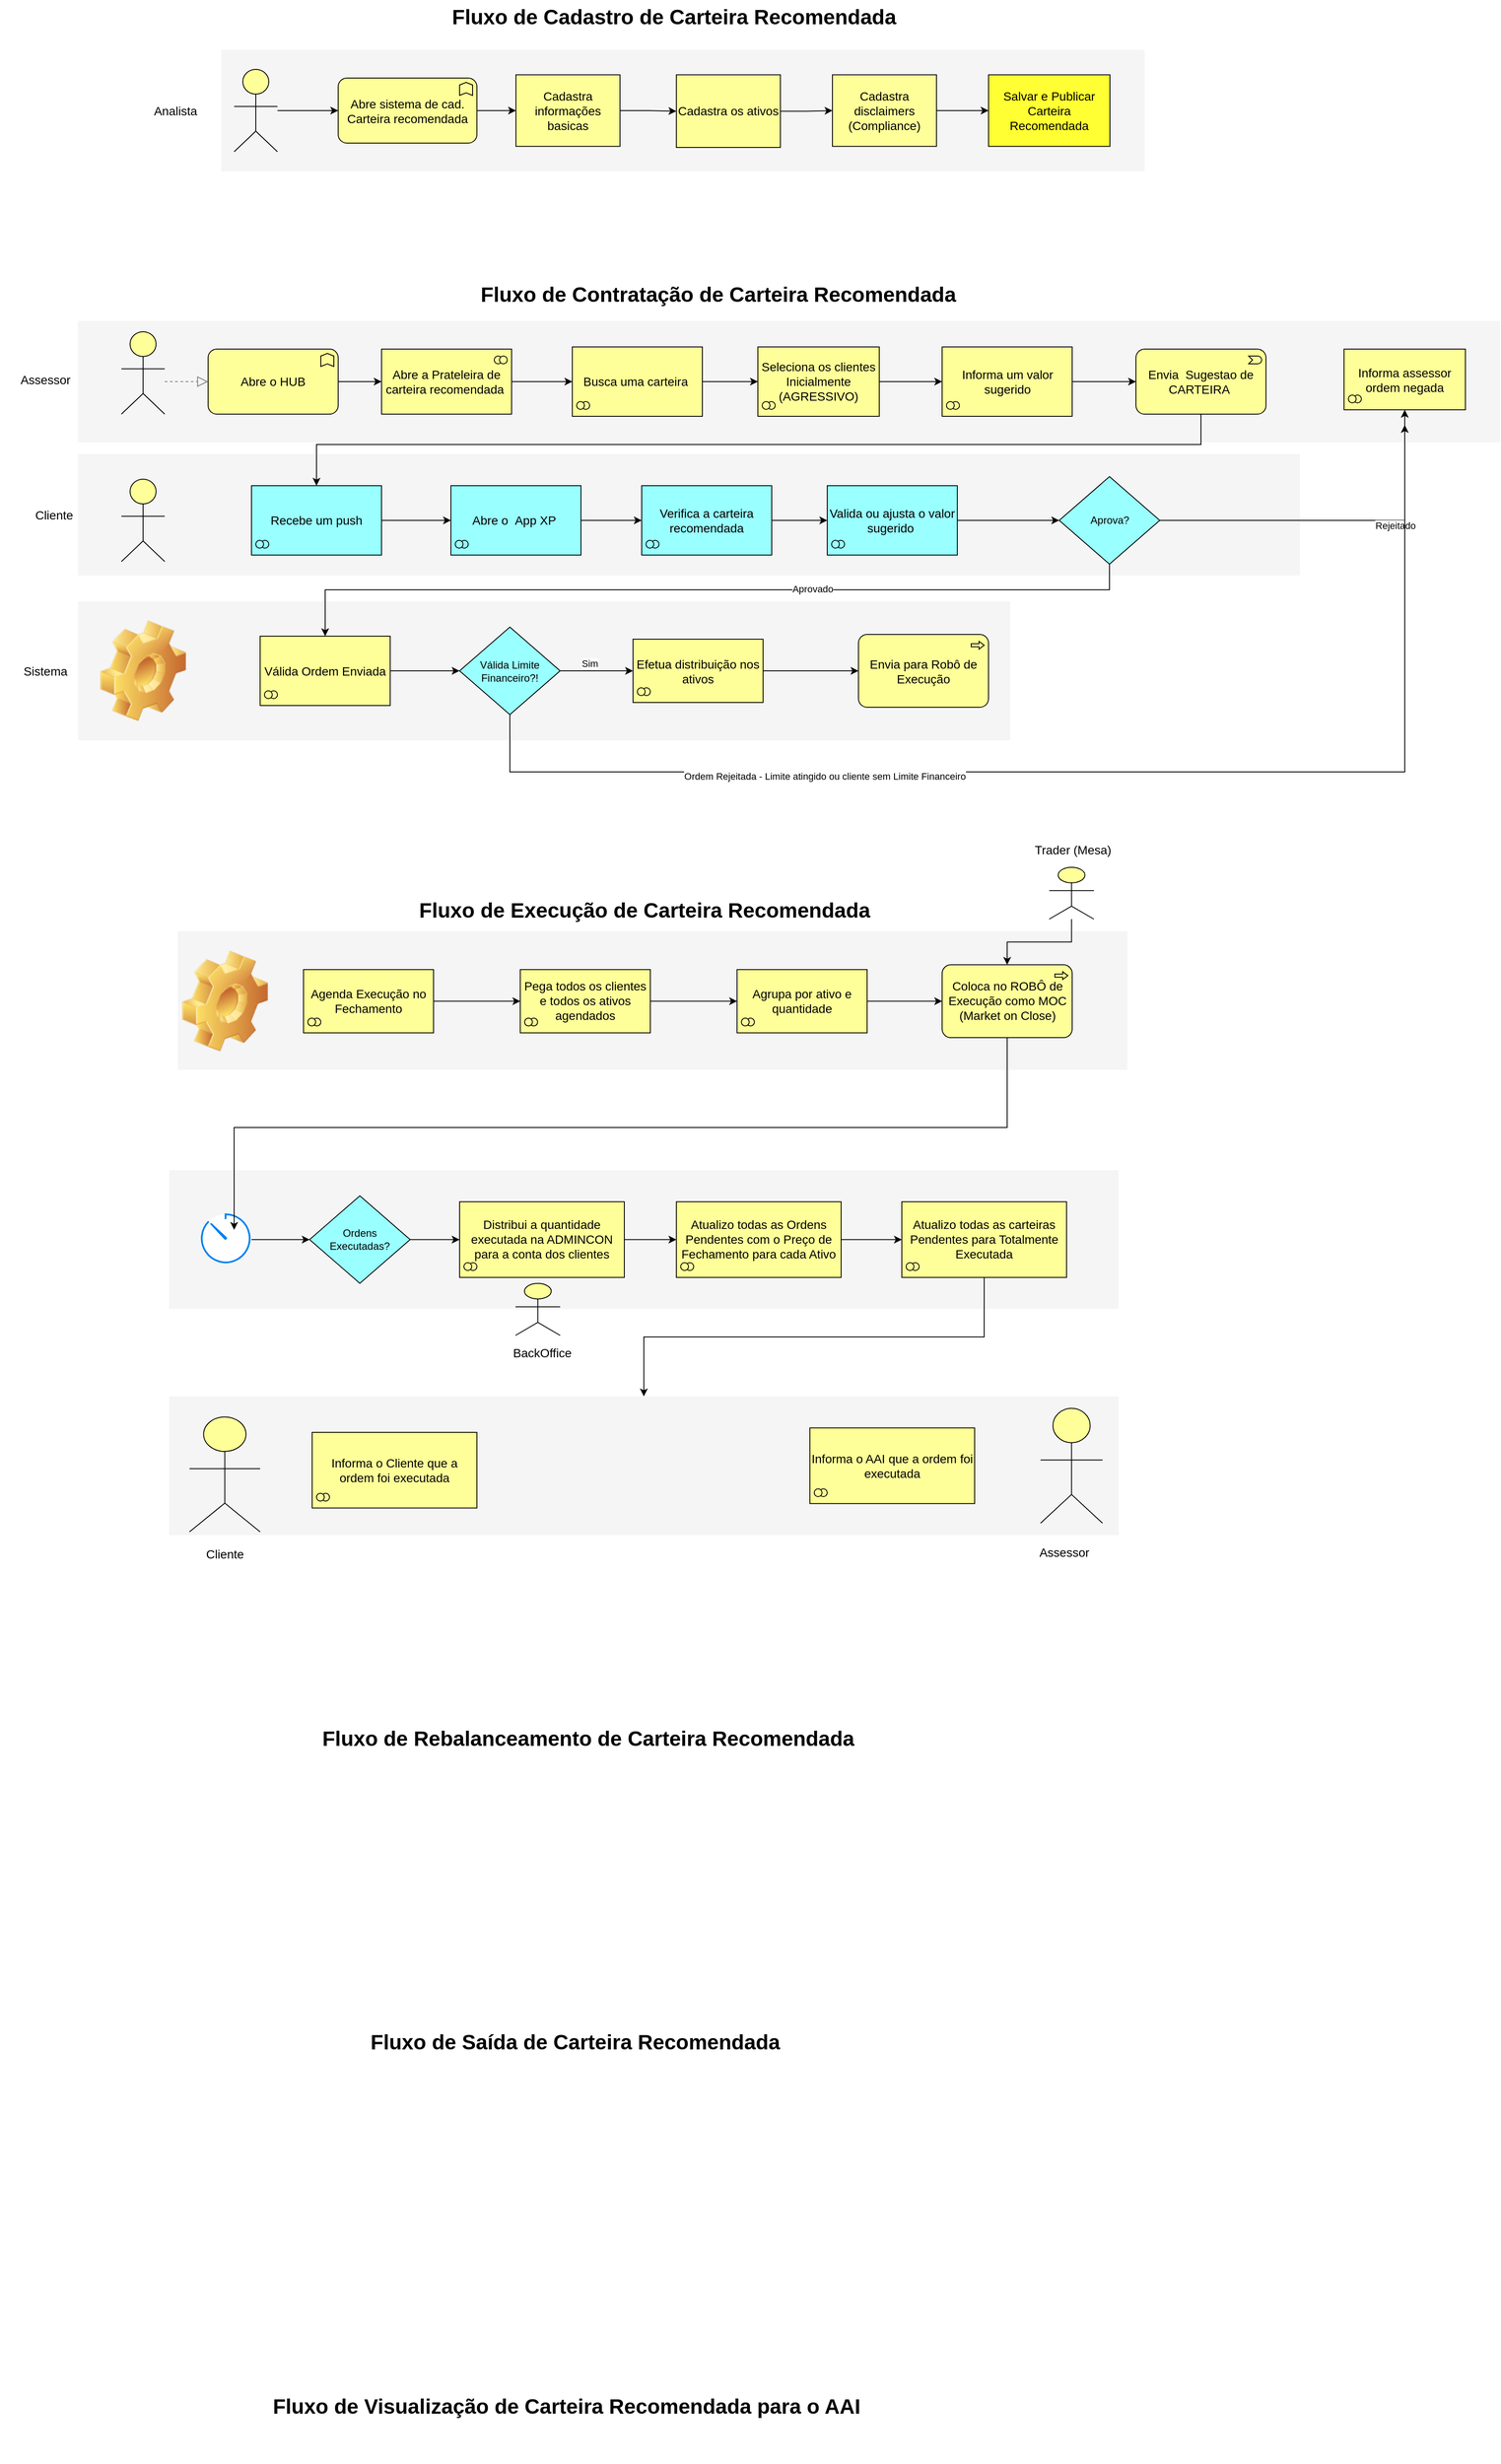 <mxfile version="14.2.6" type="github"><diagram id="6I0OCvxSQrVGMHxT2VVA" name="Page-1"><mxGraphModel dx="3066" dy="1460" grid="1" gridSize="10" guides="1" tooltips="1" connect="1" arrows="1" fold="1" page="1" pageScale="1" pageWidth="850" pageHeight="1100" math="0" shadow="0"><root><mxCell id="0"/><mxCell id="1" parent="0"/><mxCell id="DWi4rfZ5aWdyInYI4CNx-24" value="" style="whiteSpace=wrap;html=1;strokeColor=none;strokeWidth=1;fillColor=#f5f5f5;fontSize=14;" parent="1" vertex="1"><mxGeometry x="-645" y="1579.26" width="1095" height="160" as="geometry"/></mxCell><mxCell id="C2K4gOCbSyA1D1F5Owo7-9" value="" style="whiteSpace=wrap;html=1;strokeColor=none;strokeWidth=1;fillColor=#f5f5f5;fontSize=14;" parent="1" vertex="1"><mxGeometry x="-750" y="753.5" width="1409" height="140" as="geometry"/></mxCell><mxCell id="dKdSaXE48SgPbhcamS2K-31" value="" style="whiteSpace=wrap;html=1;strokeColor=none;strokeWidth=1;fillColor=#f5f5f5;fontSize=14;" parent="1" vertex="1"><mxGeometry x="-750" y="923.5" width="1075" height="160" as="geometry"/></mxCell><mxCell id="dKdSaXE48SgPbhcamS2K-32" value="" style="whiteSpace=wrap;html=1;strokeColor=none;strokeWidth=1;fillColor=#f5f5f5;fontSize=14;" parent="1" vertex="1"><mxGeometry x="-750" y="600" width="1640" height="140" as="geometry"/></mxCell><mxCell id="C2K4gOCbSyA1D1F5Owo7-4" value="" style="edgeStyle=orthogonalEdgeStyle;rounded=0;orthogonalLoop=1;jettySize=auto;html=1;" parent="1" source="dKdSaXE48SgPbhcamS2K-54" target="dKdSaXE48SgPbhcamS2K-55" edge="1"><mxGeometry relative="1" as="geometry"/></mxCell><mxCell id="dKdSaXE48SgPbhcamS2K-54" value="Abre o HUB" style="html=1;whiteSpace=wrap;fillColor=#ffff99;shape=mxgraph.archimate3.application;appType=func;archiType=rounded;fontSize=14;" parent="1" vertex="1"><mxGeometry x="-600" y="632.5" width="150" height="75" as="geometry"/></mxCell><mxCell id="C2K4gOCbSyA1D1F5Owo7-5" style="edgeStyle=orthogonalEdgeStyle;rounded=0;orthogonalLoop=1;jettySize=auto;html=1;entryX=1;entryY=0.5;entryDx=0;entryDy=0;entryPerimeter=0;" parent="1" source="dKdSaXE48SgPbhcamS2K-55" target="C2K4gOCbSyA1D1F5Owo7-1" edge="1"><mxGeometry relative="1" as="geometry"><mxPoint x="130" y="672.5" as="targetPoint"/></mxGeometry></mxCell><mxCell id="dKdSaXE48SgPbhcamS2K-55" value="Abre a Prateleira de carteira recomendada&amp;nbsp;" style="html=1;whiteSpace=wrap;fillColor=#ffff99;shape=mxgraph.archimate3.application;appType=collab;archiType=square;fontSize=14;shadow=0;" parent="1" vertex="1"><mxGeometry x="-400" y="632.5" width="150" height="75" as="geometry"/></mxCell><mxCell id="C2K4gOCbSyA1D1F5Owo7-17" style="edgeStyle=orthogonalEdgeStyle;rounded=0;orthogonalLoop=1;jettySize=auto;html=1;entryX=0.5;entryY=1;entryDx=0;entryDy=0;entryPerimeter=0;" parent="1" source="dKdSaXE48SgPbhcamS2K-56" target="C2K4gOCbSyA1D1F5Owo7-11" edge="1"><mxGeometry relative="1" as="geometry"><Array as="points"><mxPoint x="545" y="742.5"/><mxPoint x="-475" y="742.5"/></Array></mxGeometry></mxCell><mxCell id="dKdSaXE48SgPbhcamS2K-56" value="Envia &amp;nbsp;Sugestao de CARTEIRA&amp;nbsp;" style="html=1;whiteSpace=wrap;fillColor=#ffff99;shape=mxgraph.archimate3.application;appType=event;archiType=rounded;fontSize=14;" parent="1" vertex="1"><mxGeometry x="470" y="632.5" width="150" height="75" as="geometry"/></mxCell><mxCell id="dKdSaXE48SgPbhcamS2K-57" value="Envia para Robô de Execução" style="html=1;whiteSpace=wrap;fillColor=#ffff99;shape=mxgraph.archimate3.application;appType=proc;archiType=rounded;fontSize=14;" parent="1" vertex="1"><mxGeometry x="150" y="961.5" width="150" height="84" as="geometry"/></mxCell><mxCell id="dKdSaXE48SgPbhcamS2K-59" value="Assessor" style="text;html=1;strokeColor=none;fillColor=none;align=center;verticalAlign=middle;whiteSpace=wrap;fontSize=14;" parent="1" vertex="1"><mxGeometry x="-840" y="645" width="105" height="45" as="geometry"/></mxCell><mxCell id="dKdSaXE48SgPbhcamS2K-61" style="edgeStyle=elbowEdgeStyle;rounded=1;elbow=vertical;html=1;dashed=1;startSize=10;endArrow=block;endFill=0;endSize=10;jettySize=auto;orthogonalLoop=1;strokeColor=#808080;fontSize=14;" parent="1" source="dKdSaXE48SgPbhcamS2K-62" target="dKdSaXE48SgPbhcamS2K-54" edge="1"><mxGeometry relative="1" as="geometry"/></mxCell><mxCell id="dKdSaXE48SgPbhcamS2K-62" value="" style="html=1;whiteSpace=wrap;fillColor=#ffff99;shape=mxgraph.archimate3.actor;fontSize=14;" parent="1" vertex="1"><mxGeometry x="-700" y="612.5" width="50" height="95" as="geometry"/></mxCell><mxCell id="dKdSaXE48SgPbhcamS2K-63" value="Fluxo de Contratação de Carteira Recomendada" style="text;strokeColor=none;fillColor=none;html=1;fontSize=24;fontStyle=1;verticalAlign=middle;align=center;" parent="1" vertex="1"><mxGeometry x="-390" y="550" width="755" height="40" as="geometry"/></mxCell><mxCell id="C2K4gOCbSyA1D1F5Owo7-6" value="" style="edgeStyle=orthogonalEdgeStyle;rounded=0;orthogonalLoop=1;jettySize=auto;html=1;" parent="1" source="C2K4gOCbSyA1D1F5Owo7-1" target="C2K4gOCbSyA1D1F5Owo7-2" edge="1"><mxGeometry relative="1" as="geometry"/></mxCell><mxCell id="C2K4gOCbSyA1D1F5Owo7-1" value="Busca uma carteira&amp;nbsp;" style="html=1;whiteSpace=wrap;fillColor=#ffff99;shape=mxgraph.archimate3.application;appType=collab;archiType=square;fontSize=14;shadow=0;direction=west;" parent="1" vertex="1"><mxGeometry x="-180" y="630" width="150" height="80" as="geometry"/></mxCell><mxCell id="C2K4gOCbSyA1D1F5Owo7-7" value="" style="edgeStyle=orthogonalEdgeStyle;rounded=0;orthogonalLoop=1;jettySize=auto;html=1;" parent="1" source="C2K4gOCbSyA1D1F5Owo7-2" target="C2K4gOCbSyA1D1F5Owo7-3" edge="1"><mxGeometry relative="1" as="geometry"/></mxCell><mxCell id="C2K4gOCbSyA1D1F5Owo7-2" value="Seleciona os clientes&lt;br&gt;Inicialmente (AGRESSIVO)" style="html=1;whiteSpace=wrap;fillColor=#ffff99;shape=mxgraph.archimate3.application;appType=collab;archiType=square;fontSize=14;shadow=0;direction=west;" parent="1" vertex="1"><mxGeometry x="34" y="630" width="140" height="80" as="geometry"/></mxCell><mxCell id="C2K4gOCbSyA1D1F5Owo7-8" value="" style="edgeStyle=orthogonalEdgeStyle;rounded=0;orthogonalLoop=1;jettySize=auto;html=1;" parent="1" source="C2K4gOCbSyA1D1F5Owo7-3" target="dKdSaXE48SgPbhcamS2K-56" edge="1"><mxGeometry relative="1" as="geometry"/></mxCell><mxCell id="C2K4gOCbSyA1D1F5Owo7-3" value="Informa um valor sugerido" style="html=1;whiteSpace=wrap;fillColor=#ffff99;shape=mxgraph.archimate3.application;appType=collab;archiType=square;fontSize=14;shadow=0;direction=west;" parent="1" vertex="1"><mxGeometry x="246.5" y="630" width="150" height="80" as="geometry"/></mxCell><mxCell id="C2K4gOCbSyA1D1F5Owo7-10" value="" style="html=1;whiteSpace=wrap;fillColor=#ffff99;shape=mxgraph.archimate3.actor;fontSize=14;" parent="1" vertex="1"><mxGeometry x="-700" y="782.5" width="50" height="95" as="geometry"/></mxCell><mxCell id="C2K4gOCbSyA1D1F5Owo7-26" value="" style="edgeStyle=orthogonalEdgeStyle;rounded=0;orthogonalLoop=1;jettySize=auto;html=1;" parent="1" source="C2K4gOCbSyA1D1F5Owo7-11" target="C2K4gOCbSyA1D1F5Owo7-13" edge="1"><mxGeometry relative="1" as="geometry"/></mxCell><mxCell id="C2K4gOCbSyA1D1F5Owo7-11" value="Recebe um push" style="html=1;whiteSpace=wrap;fillColor=#99FFFF;shape=mxgraph.archimate3.application;appType=collab;archiType=square;fontSize=14;shadow=0;direction=west;" parent="1" vertex="1"><mxGeometry x="-550" y="790" width="150" height="80" as="geometry"/></mxCell><mxCell id="C2K4gOCbSyA1D1F5Owo7-27" value="" style="edgeStyle=orthogonalEdgeStyle;rounded=0;orthogonalLoop=1;jettySize=auto;html=1;" parent="1" source="C2K4gOCbSyA1D1F5Owo7-13" target="C2K4gOCbSyA1D1F5Owo7-14" edge="1"><mxGeometry relative="1" as="geometry"/></mxCell><mxCell id="C2K4gOCbSyA1D1F5Owo7-13" value="Abre o &amp;nbsp;App XP&amp;nbsp;" style="html=1;whiteSpace=wrap;fillColor=#99FFFF;shape=mxgraph.archimate3.application;appType=collab;archiType=square;fontSize=14;shadow=0;direction=west;" parent="1" vertex="1"><mxGeometry x="-320" y="790" width="150" height="80" as="geometry"/></mxCell><mxCell id="C2K4gOCbSyA1D1F5Owo7-28" value="" style="edgeStyle=orthogonalEdgeStyle;rounded=0;orthogonalLoop=1;jettySize=auto;html=1;" parent="1" source="C2K4gOCbSyA1D1F5Owo7-14" target="C2K4gOCbSyA1D1F5Owo7-15" edge="1"><mxGeometry relative="1" as="geometry"/></mxCell><mxCell id="C2K4gOCbSyA1D1F5Owo7-14" value="Verifica a carteira recomendada" style="html=1;whiteSpace=wrap;fillColor=#99FFFF;shape=mxgraph.archimate3.application;appType=collab;archiType=square;fontSize=14;shadow=0;direction=west;" parent="1" vertex="1"><mxGeometry x="-100" y="790" width="150" height="80" as="geometry"/></mxCell><mxCell id="C2K4gOCbSyA1D1F5Owo7-29" style="edgeStyle=orthogonalEdgeStyle;rounded=0;orthogonalLoop=1;jettySize=auto;html=1;entryX=0;entryY=0.5;entryDx=0;entryDy=0;" parent="1" source="C2K4gOCbSyA1D1F5Owo7-15" target="C2K4gOCbSyA1D1F5Owo7-16" edge="1"><mxGeometry relative="1" as="geometry"/></mxCell><mxCell id="C2K4gOCbSyA1D1F5Owo7-15" value="Valida ou ajusta o valor sugerido&amp;nbsp;" style="html=1;whiteSpace=wrap;fillColor=#99FFFF;shape=mxgraph.archimate3.application;appType=collab;archiType=square;fontSize=14;shadow=0;direction=west;" parent="1" vertex="1"><mxGeometry x="114" y="790" width="150" height="80" as="geometry"/></mxCell><mxCell id="C2K4gOCbSyA1D1F5Owo7-21" style="edgeStyle=orthogonalEdgeStyle;rounded=0;orthogonalLoop=1;jettySize=auto;html=1;entryX=0.5;entryY=0;entryDx=0;entryDy=0;entryPerimeter=0;" parent="1" source="C2K4gOCbSyA1D1F5Owo7-16" target="C2K4gOCbSyA1D1F5Owo7-19" edge="1"><mxGeometry relative="1" as="geometry"/></mxCell><mxCell id="C2K4gOCbSyA1D1F5Owo7-24" value="Rejeitado" style="edgeLabel;html=1;align=center;verticalAlign=middle;resizable=0;points=[];" parent="C2K4gOCbSyA1D1F5Owo7-21" vertex="1" connectable="0"><mxGeometry x="0.321" y="-6" relative="1" as="geometry"><mxPoint as="offset"/></mxGeometry></mxCell><mxCell id="C2K4gOCbSyA1D1F5Owo7-22" style="edgeStyle=orthogonalEdgeStyle;rounded=0;orthogonalLoop=1;jettySize=auto;html=1;entryX=0.5;entryY=1;entryDx=0;entryDy=0;entryPerimeter=0;" parent="1" source="C2K4gOCbSyA1D1F5Owo7-16" target="C2K4gOCbSyA1D1F5Owo7-18" edge="1"><mxGeometry relative="1" as="geometry"><Array as="points"><mxPoint x="439" y="910"/><mxPoint x="-465" y="910"/></Array></mxGeometry></mxCell><mxCell id="C2K4gOCbSyA1D1F5Owo7-23" value="Aprovado" style="edgeLabel;html=1;align=center;verticalAlign=middle;resizable=0;points=[];" parent="C2K4gOCbSyA1D1F5Owo7-22" vertex="1" connectable="0"><mxGeometry x="-0.246" y="-1" relative="1" as="geometry"><mxPoint as="offset"/></mxGeometry></mxCell><mxCell id="C2K4gOCbSyA1D1F5Owo7-16" value="Aprova?" style="rhombus;whiteSpace=wrap;html=1;shadow=0;fillColor=#99FFFF;" parent="1" vertex="1"><mxGeometry x="381.5" y="779.5" width="116" height="101" as="geometry"/></mxCell><mxCell id="bYb-EuAwiIb93HJ9nKid-15" value="" style="edgeStyle=orthogonalEdgeStyle;rounded=0;orthogonalLoop=1;jettySize=auto;html=1;entryX=0;entryY=0.5;entryDx=0;entryDy=0;" parent="1" source="C2K4gOCbSyA1D1F5Owo7-18" target="DWi4rfZ5aWdyInYI4CNx-1" edge="1"><mxGeometry relative="1" as="geometry"><mxPoint x="-120" y="1010" as="targetPoint"/></mxGeometry></mxCell><mxCell id="C2K4gOCbSyA1D1F5Owo7-18" value="Válida Ordem Enviada" style="html=1;whiteSpace=wrap;fillColor=#ffff99;shape=mxgraph.archimate3.application;appType=collab;archiType=square;fontSize=14;shadow=0;direction=west;" parent="1" vertex="1"><mxGeometry x="-540" y="963.5" width="150" height="80" as="geometry"/></mxCell><mxCell id="C2K4gOCbSyA1D1F5Owo7-19" value="Informa assessor ordem negada" style="html=1;whiteSpace=wrap;fillColor=#ffff99;shape=mxgraph.archimate3.application;appType=collab;archiType=square;fontSize=14;shadow=0;direction=west;" parent="1" vertex="1"><mxGeometry x="710" y="632.5" width="140" height="70" as="geometry"/></mxCell><mxCell id="C2K4gOCbSyA1D1F5Owo7-25" value="Cliente" style="text;html=1;strokeColor=none;fillColor=none;align=center;verticalAlign=middle;whiteSpace=wrap;fontSize=14;" parent="1" vertex="1"><mxGeometry x="-830" y="803.5" width="105" height="40" as="geometry"/></mxCell><mxCell id="C2K4gOCbSyA1D1F5Owo7-30" value="" style="whiteSpace=wrap;html=1;strokeColor=none;strokeWidth=1;fillColor=#f5f5f5;fontSize=14;" parent="1" vertex="1"><mxGeometry x="-585" y="287.5" width="1065" height="140" as="geometry"/></mxCell><mxCell id="C2K4gOCbSyA1D1F5Owo7-31" value="Analista" style="text;html=1;strokeColor=none;fillColor=none;align=center;verticalAlign=middle;whiteSpace=wrap;fontSize=14;" parent="1" vertex="1"><mxGeometry x="-690" y="330" width="105" height="55" as="geometry"/></mxCell><mxCell id="bYb-EuAwiIb93HJ9nKid-7" value="" style="edgeStyle=orthogonalEdgeStyle;rounded=0;orthogonalLoop=1;jettySize=auto;html=1;" parent="1" source="C2K4gOCbSyA1D1F5Owo7-32" target="C2K4gOCbSyA1D1F5Owo7-33" edge="1"><mxGeometry relative="1" as="geometry"/></mxCell><mxCell id="C2K4gOCbSyA1D1F5Owo7-32" value="" style="html=1;whiteSpace=wrap;fillColor=#ffff99;shape=mxgraph.archimate3.actor;fontSize=14;" parent="1" vertex="1"><mxGeometry x="-570" y="310" width="50" height="95" as="geometry"/></mxCell><mxCell id="C2K4gOCbSyA1D1F5Owo7-35" value="" style="edgeStyle=orthogonalEdgeStyle;rounded=0;orthogonalLoop=1;jettySize=auto;html=1;" parent="1" source="C2K4gOCbSyA1D1F5Owo7-33" target="C2K4gOCbSyA1D1F5Owo7-34" edge="1"><mxGeometry relative="1" as="geometry"/></mxCell><mxCell id="C2K4gOCbSyA1D1F5Owo7-33" value="Abre sistema de cad. Carteira recomendada" style="html=1;whiteSpace=wrap;fillColor=#ffff99;shape=mxgraph.archimate3.application;appType=func;archiType=rounded;fontSize=14;" parent="1" vertex="1"><mxGeometry x="-450" y="320" width="160" height="75" as="geometry"/></mxCell><mxCell id="bYb-EuAwiIb93HJ9nKid-5" value="" style="edgeStyle=orthogonalEdgeStyle;rounded=0;orthogonalLoop=1;jettySize=auto;html=1;" parent="1" source="C2K4gOCbSyA1D1F5Owo7-34" target="C2K4gOCbSyA1D1F5Owo7-36" edge="1"><mxGeometry relative="1" as="geometry"/></mxCell><mxCell id="C2K4gOCbSyA1D1F5Owo7-34" value="Cadastra informações basicas" style="whiteSpace=wrap;html=1;fontSize=14;fillColor=#ffff99;" parent="1" vertex="1"><mxGeometry x="-245" y="316.25" width="120" height="82.5" as="geometry"/></mxCell><mxCell id="bYb-EuAwiIb93HJ9nKid-4" value="" style="edgeStyle=orthogonalEdgeStyle;rounded=0;orthogonalLoop=1;jettySize=auto;html=1;" parent="1" source="C2K4gOCbSyA1D1F5Owo7-36" target="C2K4gOCbSyA1D1F5Owo7-37" edge="1"><mxGeometry relative="1" as="geometry"/></mxCell><mxCell id="C2K4gOCbSyA1D1F5Owo7-36" value="Cadastra os ativos" style="whiteSpace=wrap;html=1;fontSize=14;fillColor=#ffff99;" parent="1" vertex="1"><mxGeometry x="-60" y="316.25" width="120" height="83.75" as="geometry"/></mxCell><mxCell id="bYb-EuAwiIb93HJ9nKid-6" value="" style="edgeStyle=orthogonalEdgeStyle;rounded=0;orthogonalLoop=1;jettySize=auto;html=1;" parent="1" source="C2K4gOCbSyA1D1F5Owo7-37" target="bYb-EuAwiIb93HJ9nKid-3" edge="1"><mxGeometry relative="1" as="geometry"/></mxCell><mxCell id="C2K4gOCbSyA1D1F5Owo7-37" value="Cadastra disclaimers&lt;br&gt;(Compliance)" style="whiteSpace=wrap;html=1;fontSize=14;fillColor=#ffff99;" parent="1" vertex="1"><mxGeometry x="120" y="316.25" width="120" height="82.5" as="geometry"/></mxCell><mxCell id="bYb-EuAwiIb93HJ9nKid-3" value="Salvar e Publicar Carteira Recomendada" style="whiteSpace=wrap;html=1;fontSize=14;fillColor=#FFFF33;" parent="1" vertex="1"><mxGeometry x="300" y="316.25" width="140" height="82.5" as="geometry"/></mxCell><mxCell id="bYb-EuAwiIb93HJ9nKid-8" value="Fluxo de Cadastro de Carteira Recomendada" style="text;strokeColor=none;fillColor=none;html=1;fontSize=24;fontStyle=1;verticalAlign=middle;align=center;" parent="1" vertex="1"><mxGeometry x="-441" y="230" width="755" height="40" as="geometry"/></mxCell><mxCell id="bYb-EuAwiIb93HJ9nKid-9" value="Fluxo de Execução de Carteira Recomendada" style="text;strokeColor=none;fillColor=none;html=1;fontSize=24;fontStyle=1;verticalAlign=middle;align=center;" parent="1" vertex="1"><mxGeometry x="-230" y="1260" width="265" height="40" as="geometry"/></mxCell><mxCell id="bYb-EuAwiIb93HJ9nKid-10" value="" style="whiteSpace=wrap;html=1;strokeColor=none;strokeWidth=1;fillColor=#f5f5f5;fontSize=14;" parent="1" vertex="1"><mxGeometry x="-635" y="1303.5" width="1095" height="160" as="geometry"/></mxCell><mxCell id="bYb-EuAwiIb93HJ9nKid-11" value="" style="shape=image;html=1;verticalLabelPosition=bottom;verticalAlign=top;imageAspect=1;aspect=fixed;image=img/clipart/Gear_128x128.png;fillColor=#FFFF33;" parent="1" vertex="1"><mxGeometry x="-630" y="1326.35" width="99" height="116.15" as="geometry"/></mxCell><mxCell id="bYb-EuAwiIb93HJ9nKid-12" value="" style="shape=image;html=1;verticalLabelPosition=bottom;verticalAlign=top;imageAspect=1;aspect=fixed;image=img/clipart/Gear_128x128.png;fillColor=#FFFF33;" parent="1" vertex="1"><mxGeometry x="-724.5" y="945.43" width="99" height="116.15" as="geometry"/></mxCell><mxCell id="bYb-EuAwiIb93HJ9nKid-16" value="" style="edgeStyle=orthogonalEdgeStyle;rounded=0;orthogonalLoop=1;jettySize=auto;html=1;" parent="1" source="bYb-EuAwiIb93HJ9nKid-13" target="dKdSaXE48SgPbhcamS2K-57" edge="1"><mxGeometry relative="1" as="geometry"/></mxCell><mxCell id="bYb-EuAwiIb93HJ9nKid-13" value="Efetua distribuição nos ativos" style="html=1;whiteSpace=wrap;fillColor=#ffff99;shape=mxgraph.archimate3.application;appType=collab;archiType=square;fontSize=14;shadow=0;direction=west;" parent="1" vertex="1"><mxGeometry x="-110" y="967" width="150" height="73" as="geometry"/></mxCell><mxCell id="bYb-EuAwiIb93HJ9nKid-17" value="Sistema" style="text;html=1;strokeColor=none;fillColor=none;align=center;verticalAlign=middle;whiteSpace=wrap;fontSize=14;" parent="1" vertex="1"><mxGeometry x="-840" y="975.25" width="105" height="56.5" as="geometry"/></mxCell><mxCell id="DWi4rfZ5aWdyInYI4CNx-2" value="" style="edgeStyle=orthogonalEdgeStyle;rounded=0;orthogonalLoop=1;jettySize=auto;html=1;" parent="1" source="DWi4rfZ5aWdyInYI4CNx-1" target="bYb-EuAwiIb93HJ9nKid-13" edge="1"><mxGeometry relative="1" as="geometry"/></mxCell><mxCell id="DWi4rfZ5aWdyInYI4CNx-3" value="Sim" style="edgeLabel;html=1;align=center;verticalAlign=middle;resizable=0;points=[];" parent="DWi4rfZ5aWdyInYI4CNx-2" vertex="1" connectable="0"><mxGeometry x="-0.163" y="9" relative="1" as="geometry"><mxPoint x="-1" as="offset"/></mxGeometry></mxCell><mxCell id="DWi4rfZ5aWdyInYI4CNx-4" style="edgeStyle=orthogonalEdgeStyle;rounded=0;orthogonalLoop=1;jettySize=auto;html=1;" parent="1" source="DWi4rfZ5aWdyInYI4CNx-1" edge="1"><mxGeometry relative="1" as="geometry"><mxPoint x="780" y="720.0" as="targetPoint"/><Array as="points"><mxPoint x="-252" y="1120"/><mxPoint x="780" y="1120"/></Array></mxGeometry></mxCell><mxCell id="DWi4rfZ5aWdyInYI4CNx-5" value="Ordem Rejeitada - Limite atingido ou cliente sem Limite Financeiro" style="edgeLabel;html=1;align=center;verticalAlign=middle;resizable=0;points=[];" parent="DWi4rfZ5aWdyInYI4CNx-4" vertex="1" connectable="0"><mxGeometry x="-0.429" y="-5" relative="1" as="geometry"><mxPoint x="1" as="offset"/></mxGeometry></mxCell><mxCell id="DWi4rfZ5aWdyInYI4CNx-1" value="Válida Limite Financeiro?!" style="rhombus;whiteSpace=wrap;html=1;shadow=0;fillColor=#99FFFF;" parent="1" vertex="1"><mxGeometry x="-310" y="953.0" width="116" height="101" as="geometry"/></mxCell><mxCell id="DWi4rfZ5aWdyInYI4CNx-13" value="" style="edgeStyle=orthogonalEdgeStyle;rounded=0;orthogonalLoop=1;jettySize=auto;html=1;" parent="1" source="DWi4rfZ5aWdyInYI4CNx-6" target="DWi4rfZ5aWdyInYI4CNx-7" edge="1"><mxGeometry relative="1" as="geometry"/></mxCell><mxCell id="DWi4rfZ5aWdyInYI4CNx-6" value="Agenda Execução no Fechamento" style="html=1;whiteSpace=wrap;fillColor=#ffff99;shape=mxgraph.archimate3.application;appType=collab;archiType=square;fontSize=14;shadow=0;direction=west;" parent="1" vertex="1"><mxGeometry x="-490" y="1347.92" width="150" height="73" as="geometry"/></mxCell><mxCell id="DWi4rfZ5aWdyInYI4CNx-14" value="" style="edgeStyle=orthogonalEdgeStyle;rounded=0;orthogonalLoop=1;jettySize=auto;html=1;" parent="1" source="DWi4rfZ5aWdyInYI4CNx-7" target="DWi4rfZ5aWdyInYI4CNx-10" edge="1"><mxGeometry relative="1" as="geometry"/></mxCell><mxCell id="DWi4rfZ5aWdyInYI4CNx-7" value="Pega todos os clientes e todos os ativos agendados" style="html=1;whiteSpace=wrap;fillColor=#ffff99;shape=mxgraph.archimate3.application;appType=collab;archiType=square;fontSize=14;shadow=0;direction=west;" parent="1" vertex="1"><mxGeometry x="-240" y="1347.92" width="150" height="73" as="geometry"/></mxCell><mxCell id="DWi4rfZ5aWdyInYI4CNx-21" value="" style="edgeStyle=orthogonalEdgeStyle;rounded=0;orthogonalLoop=1;jettySize=auto;html=1;" parent="1" source="DWi4rfZ5aWdyInYI4CNx-8" target="DWi4rfZ5aWdyInYI4CNx-18" edge="1"><mxGeometry relative="1" as="geometry"/></mxCell><mxCell id="DWi4rfZ5aWdyInYI4CNx-8" value="" style="html=1;verticalLabelPosition=bottom;align=center;labelBackgroundColor=#ffffff;verticalAlign=top;strokeWidth=2;strokeColor=#0080F0;shadow=0;dashed=0;shape=mxgraph.ios7.icons.gauge;" parent="1" vertex="1"><mxGeometry x="-610" y="1630" width="60" height="58.5" as="geometry"/></mxCell><mxCell id="DWi4rfZ5aWdyInYI4CNx-15" value="" style="edgeStyle=orthogonalEdgeStyle;rounded=0;orthogonalLoop=1;jettySize=auto;html=1;" parent="1" source="DWi4rfZ5aWdyInYI4CNx-10" target="DWi4rfZ5aWdyInYI4CNx-12" edge="1"><mxGeometry relative="1" as="geometry"/></mxCell><mxCell id="DWi4rfZ5aWdyInYI4CNx-10" value="Agrupa por ativo e quantidade" style="html=1;whiteSpace=wrap;fillColor=#ffff99;shape=mxgraph.archimate3.application;appType=collab;archiType=square;fontSize=14;shadow=0;direction=west;" parent="1" vertex="1"><mxGeometry x="10" y="1347.92" width="150" height="73" as="geometry"/></mxCell><mxCell id="DWi4rfZ5aWdyInYI4CNx-16" style="edgeStyle=orthogonalEdgeStyle;rounded=0;orthogonalLoop=1;jettySize=auto;html=1;entryX=0.667;entryY=0.308;entryDx=0;entryDy=0;entryPerimeter=0;" parent="1" source="DWi4rfZ5aWdyInYI4CNx-12" target="DWi4rfZ5aWdyInYI4CNx-8" edge="1"><mxGeometry relative="1" as="geometry"><Array as="points"><mxPoint x="322" y="1530"/><mxPoint x="-570" y="1530"/></Array></mxGeometry></mxCell><mxCell id="DWi4rfZ5aWdyInYI4CNx-12" value="Coloca no ROBÔ de Execução como MOC (Market on Close)" style="html=1;whiteSpace=wrap;fillColor=#ffff99;shape=mxgraph.archimate3.application;appType=proc;archiType=rounded;fontSize=14;" parent="1" vertex="1"><mxGeometry x="246.5" y="1342.42" width="150" height="84" as="geometry"/></mxCell><mxCell id="DWi4rfZ5aWdyInYI4CNx-22" value="" style="edgeStyle=orthogonalEdgeStyle;rounded=0;orthogonalLoop=1;jettySize=auto;html=1;" parent="1" source="DWi4rfZ5aWdyInYI4CNx-33" target="DWi4rfZ5aWdyInYI4CNx-19" edge="1"><mxGeometry relative="1" as="geometry"/></mxCell><mxCell id="DWi4rfZ5aWdyInYI4CNx-18" value="Ordens &lt;br&gt;Executadas?" style="rhombus;whiteSpace=wrap;html=1;shadow=0;fillColor=#99FFFF;" parent="1" vertex="1"><mxGeometry x="-483" y="1608.75" width="116" height="101" as="geometry"/></mxCell><mxCell id="DWi4rfZ5aWdyInYI4CNx-23" value="" style="edgeStyle=orthogonalEdgeStyle;rounded=0;orthogonalLoop=1;jettySize=auto;html=1;" parent="1" source="DWi4rfZ5aWdyInYI4CNx-19" target="DWi4rfZ5aWdyInYI4CNx-20" edge="1"><mxGeometry relative="1" as="geometry"/></mxCell><mxCell id="DWi4rfZ5aWdyInYI4CNx-19" value="Atualizo todas as Ordens Pendentes com o Preço de Fechamento para cada Ativo" style="html=1;whiteSpace=wrap;fillColor=#ffff99;shape=mxgraph.archimate3.application;appType=collab;archiType=square;fontSize=14;shadow=0;direction=west;" parent="1" vertex="1"><mxGeometry x="-60" y="1615.63" width="190" height="87.25" as="geometry"/></mxCell><mxCell id="DWi4rfZ5aWdyInYI4CNx-32" style="edgeStyle=orthogonalEdgeStyle;rounded=0;orthogonalLoop=1;jettySize=auto;html=1;" parent="1" source="DWi4rfZ5aWdyInYI4CNx-20" target="DWi4rfZ5aWdyInYI4CNx-25" edge="1"><mxGeometry relative="1" as="geometry"/></mxCell><mxCell id="DWi4rfZ5aWdyInYI4CNx-20" value="Atualizo todas as carteiras Pendentes para Totalmente Executada" style="html=1;whiteSpace=wrap;fillColor=#ffff99;shape=mxgraph.archimate3.application;appType=collab;archiType=square;fontSize=14;shadow=0;direction=west;" parent="1" vertex="1"><mxGeometry x="200" y="1615.63" width="190" height="87.25" as="geometry"/></mxCell><mxCell id="DWi4rfZ5aWdyInYI4CNx-25" value="" style="whiteSpace=wrap;html=1;strokeColor=none;strokeWidth=1;fillColor=#f5f5f5;fontSize=14;" parent="1" vertex="1"><mxGeometry x="-645" y="1840" width="1095" height="160" as="geometry"/></mxCell><mxCell id="DWi4rfZ5aWdyInYI4CNx-26" value="" style="html=1;whiteSpace=wrap;fillColor=#ffff99;shape=mxgraph.archimate3.actor;fontSize=14;" parent="1" vertex="1"><mxGeometry x="360" y="1853.75" width="71.5" height="132.5" as="geometry"/></mxCell><mxCell id="DWi4rfZ5aWdyInYI4CNx-27" value="" style="html=1;whiteSpace=wrap;fillColor=#ffff99;shape=mxgraph.archimate3.actor;fontSize=14;" parent="1" vertex="1"><mxGeometry x="-245.5" y="1709.75" width="51.5" height="60" as="geometry"/></mxCell><mxCell id="DWi4rfZ5aWdyInYI4CNx-28" value="Assessor" style="text;html=1;strokeColor=none;fillColor=none;align=center;verticalAlign=middle;whiteSpace=wrap;fontSize=14;" parent="1" vertex="1"><mxGeometry x="335" y="1990" width="105" height="60" as="geometry"/></mxCell><mxCell id="DWi4rfZ5aWdyInYI4CNx-29" value="Cliente" style="text;html=1;strokeColor=none;fillColor=none;align=center;verticalAlign=middle;whiteSpace=wrap;fontSize=14;" parent="1" vertex="1"><mxGeometry x="-633" y="1968.75" width="105" height="106.25" as="geometry"/></mxCell><mxCell id="DWi4rfZ5aWdyInYI4CNx-30" value="Informa o Cliente que a ordem foi executada" style="html=1;whiteSpace=wrap;fillColor=#ffff99;shape=mxgraph.archimate3.application;appType=collab;archiType=square;fontSize=14;shadow=0;direction=west;" parent="1" vertex="1"><mxGeometry x="-480" y="1881.5" width="190" height="87.25" as="geometry"/></mxCell><mxCell id="DWi4rfZ5aWdyInYI4CNx-31" value="Informa o AAI que a ordem foi executada" style="html=1;whiteSpace=wrap;fillColor=#ffff99;shape=mxgraph.archimate3.application;appType=collab;archiType=square;fontSize=14;shadow=0;direction=west;" parent="1" vertex="1"><mxGeometry x="94" y="1876.38" width="190" height="87.25" as="geometry"/></mxCell><mxCell id="DWi4rfZ5aWdyInYI4CNx-33" value="Distribui a quantidade executada na ADMINCON para a conta dos clientes" style="html=1;whiteSpace=wrap;fillColor=#ffff99;shape=mxgraph.archimate3.application;appType=collab;archiType=square;fontSize=14;shadow=0;direction=west;" parent="1" vertex="1"><mxGeometry x="-310" y="1615.63" width="190" height="87.25" as="geometry"/></mxCell><mxCell id="DWi4rfZ5aWdyInYI4CNx-34" value="" style="edgeStyle=orthogonalEdgeStyle;rounded=0;orthogonalLoop=1;jettySize=auto;html=1;" parent="1" source="DWi4rfZ5aWdyInYI4CNx-18" target="DWi4rfZ5aWdyInYI4CNx-33" edge="1"><mxGeometry relative="1" as="geometry"><mxPoint x="-367.118" y="1659.353" as="sourcePoint"/><mxPoint x="-60" y="1659.235" as="targetPoint"/></mxGeometry></mxCell><mxCell id="DWi4rfZ5aWdyInYI4CNx-35" value="" style="html=1;whiteSpace=wrap;fillColor=#ffff99;shape=mxgraph.archimate3.actor;fontSize=14;" parent="1" vertex="1"><mxGeometry x="-621.5" y="1863.75" width="81.5" height="132.5" as="geometry"/></mxCell><mxCell id="DWi4rfZ5aWdyInYI4CNx-36" value="BackOffice" style="text;html=1;strokeColor=none;fillColor=none;align=center;verticalAlign=middle;whiteSpace=wrap;fontSize=14;" parent="1" vertex="1"><mxGeometry x="-267.5" y="1760" width="105" height="60" as="geometry"/></mxCell><mxCell id="DWi4rfZ5aWdyInYI4CNx-37" value="Trader (Mesa)" style="text;html=1;strokeColor=none;fillColor=none;align=center;verticalAlign=middle;whiteSpace=wrap;fontSize=14;" parent="1" vertex="1"><mxGeometry x="345" y="1180" width="105" height="60" as="geometry"/></mxCell><mxCell id="DWi4rfZ5aWdyInYI4CNx-39" value="" style="edgeStyle=orthogonalEdgeStyle;rounded=0;orthogonalLoop=1;jettySize=auto;html=1;" parent="1" source="DWi4rfZ5aWdyInYI4CNx-38" target="DWi4rfZ5aWdyInYI4CNx-12" edge="1"><mxGeometry relative="1" as="geometry"/></mxCell><mxCell id="DWi4rfZ5aWdyInYI4CNx-38" value="" style="html=1;whiteSpace=wrap;fillColor=#ffff99;shape=mxgraph.archimate3.actor;fontSize=14;" parent="1" vertex="1"><mxGeometry x="370" y="1230" width="51.5" height="59.75" as="geometry"/></mxCell><mxCell id="DWi4rfZ5aWdyInYI4CNx-40" value="Fluxo de Rebalanceamento de Carteira Recomendada" style="text;strokeColor=none;fillColor=none;html=1;fontSize=24;fontStyle=1;verticalAlign=middle;align=center;" parent="1" vertex="1"><mxGeometry x="-295" y="2170" width="265" height="130" as="geometry"/></mxCell><mxCell id="DWi4rfZ5aWdyInYI4CNx-41" value="Fluxo de Saída de Carteira Recomendada" style="text;strokeColor=none;fillColor=none;html=1;fontSize=24;fontStyle=1;verticalAlign=middle;align=center;" parent="1" vertex="1"><mxGeometry x="-310" y="2520" width="265" height="130" as="geometry"/></mxCell><mxCell id="DWi4rfZ5aWdyInYI4CNx-42" value="Fluxo de Visualização de Carteira Recomendada para o AAI" style="text;strokeColor=none;fillColor=none;html=1;fontSize=24;fontStyle=1;verticalAlign=middle;align=center;" parent="1" vertex="1"><mxGeometry x="-320" y="2940" width="265" height="130" as="geometry"/></mxCell></root></mxGraphModel></diagram></mxfile>